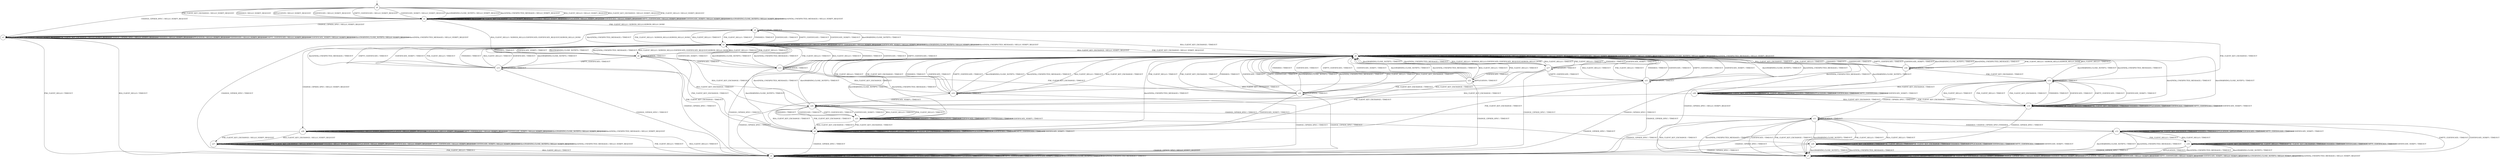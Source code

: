 digraph g {

	s0 [shape="circle" label="s0"];
	s1 [shape="circle" label="s1"];
	s2 [shape="circle" label="s2"];
	s3 [shape="circle" label="s3"];
	s4 [shape="circle" label="s4"];
	s5 [shape="circle" label="s5"];
	s6 [shape="circle" label="s6"];
	s7 [shape="circle" label="s7"];
	s8 [shape="circle" label="s8"];
	s9 [shape="circle" label="s9"];
	s10 [shape="circle" label="s10"];
	s11 [shape="circle" label="s11"];
	s12 [shape="circle" label="s12"];
	s13 [shape="circle" label="s13"];
	s14 [shape="circle" label="s14"];
	s15 [shape="circle" label="s15"];
	s16 [shape="circle" label="s16"];
	s17 [shape="circle" label="s17"];
	s18 [shape="circle" label="s18"];
	s19 [shape="circle" label="s19"];
	s20 [shape="circle" label="s20"];
	s21 [shape="circle" label="s21"];
	s22 [shape="circle" label="s22"];
	s23 [shape="circle" label="s23"];
	s24 [shape="circle" label="s24"];
	s25 [shape="circle" label="s25"];
	s26 [shape="circle" label="s26"];
	s27 [shape="circle" label="s27"];
	s28 [shape="circle" label="s28"];
	s0 -> s2 [label="RSA_CLIENT_HELLO / HELLO_VERIFY_REQUEST"];
	s0 -> s2 [label="RSA_CLIENT_KEY_EXCHANGE / HELLO_VERIFY_REQUEST"];
	s0 -> s2 [label="PSK_CLIENT_HELLO / HELLO_VERIFY_REQUEST"];
	s0 -> s2 [label="PSK_CLIENT_KEY_EXCHANGE / HELLO_VERIFY_REQUEST"];
	s0 -> s1 [label="CHANGE_CIPHER_SPEC / HELLO_VERIFY_REQUEST"];
	s0 -> s2 [label="FINISHED / HELLO_VERIFY_REQUEST"];
	s0 -> s2 [label="APPLICATION / HELLO_VERIFY_REQUEST"];
	s0 -> s2 [label="CERTIFICATE / HELLO_VERIFY_REQUEST"];
	s0 -> s2 [label="EMPTY_CERTIFICATE / HELLO_VERIFY_REQUEST"];
	s0 -> s2 [label="CERTIFICATE_VERIFY / HELLO_VERIFY_REQUEST"];
	s0 -> s2 [label="Alert(WARNING,CLOSE_NOTIFY) / HELLO_VERIFY_REQUEST"];
	s0 -> s2 [label="Alert(FATAL,UNEXPECTED_MESSAGE) / HELLO_VERIFY_REQUEST"];
	s1 -> s3 [label="RSA_CLIENT_HELLO / TIMEOUT"];
	s1 -> s1 [label="RSA_CLIENT_KEY_EXCHANGE / HELLO_VERIFY_REQUEST"];
	s1 -> s3 [label="PSK_CLIENT_HELLO / TIMEOUT"];
	s1 -> s1 [label="PSK_CLIENT_KEY_EXCHANGE / HELLO_VERIFY_REQUEST"];
	s1 -> s1 [label="CHANGE_CIPHER_SPEC / HELLO_VERIFY_REQUEST"];
	s1 -> s1 [label="FINISHED / HELLO_VERIFY_REQUEST"];
	s1 -> s1 [label="APPLICATION / HELLO_VERIFY_REQUEST"];
	s1 -> s1 [label="CERTIFICATE / HELLO_VERIFY_REQUEST"];
	s1 -> s1 [label="EMPTY_CERTIFICATE / HELLO_VERIFY_REQUEST"];
	s1 -> s1 [label="CERTIFICATE_VERIFY / HELLO_VERIFY_REQUEST"];
	s1 -> s1 [label="Alert(WARNING,CLOSE_NOTIFY) / HELLO_VERIFY_REQUEST"];
	s1 -> s1 [label="Alert(FATAL,UNEXPECTED_MESSAGE) / HELLO_VERIFY_REQUEST"];
	s2 -> s8 [label="RSA_CLIENT_HELLO / SERVER_HELLO,CERTIFICATE,CERTIFICATE_REQUEST,SERVER_HELLO_DONE"];
	s2 -> s2 [label="RSA_CLIENT_KEY_EXCHANGE / HELLO_VERIFY_REQUEST"];
	s2 -> s4 [label="PSK_CLIENT_HELLO / SERVER_HELLO,SERVER_HELLO_DONE"];
	s2 -> s2 [label="PSK_CLIENT_KEY_EXCHANGE / HELLO_VERIFY_REQUEST"];
	s2 -> s1 [label="CHANGE_CIPHER_SPEC / HELLO_VERIFY_REQUEST"];
	s2 -> s2 [label="FINISHED / HELLO_VERIFY_REQUEST"];
	s2 -> s2 [label="APPLICATION / HELLO_VERIFY_REQUEST"];
	s2 -> s2 [label="CERTIFICATE / HELLO_VERIFY_REQUEST"];
	s2 -> s2 [label="EMPTY_CERTIFICATE / HELLO_VERIFY_REQUEST"];
	s2 -> s2 [label="CERTIFICATE_VERIFY / HELLO_VERIFY_REQUEST"];
	s2 -> s2 [label="Alert(WARNING,CLOSE_NOTIFY) / HELLO_VERIFY_REQUEST"];
	s2 -> s2 [label="Alert(FATAL,UNEXPECTED_MESSAGE) / HELLO_VERIFY_REQUEST"];
	s3 -> s3 [label="RSA_CLIENT_HELLO / TIMEOUT"];
	s3 -> s3 [label="RSA_CLIENT_KEY_EXCHANGE / TIMEOUT"];
	s3 -> s3 [label="PSK_CLIENT_HELLO / TIMEOUT"];
	s3 -> s3 [label="PSK_CLIENT_KEY_EXCHANGE / TIMEOUT"];
	s3 -> s3 [label="CHANGE_CIPHER_SPEC / TIMEOUT"];
	s3 -> s3 [label="FINISHED / TIMEOUT"];
	s3 -> s3 [label="APPLICATION / TIMEOUT"];
	s3 -> s3 [label="CERTIFICATE / TIMEOUT"];
	s3 -> s3 [label="EMPTY_CERTIFICATE / TIMEOUT"];
	s3 -> s3 [label="CERTIFICATE_VERIFY / TIMEOUT"];
	s3 -> s3 [label="Alert(WARNING,CLOSE_NOTIFY) / TIMEOUT"];
	s3 -> s3 [label="Alert(FATAL,UNEXPECTED_MESSAGE) / TIMEOUT"];
	s4 -> s5 [label="RSA_CLIENT_HELLO / TIMEOUT"];
	s4 -> s6 [label="RSA_CLIENT_KEY_EXCHANGE / TIMEOUT"];
	s4 -> s5 [label="PSK_CLIENT_HELLO / TIMEOUT"];
	s4 -> s10 [label="PSK_CLIENT_KEY_EXCHANGE / TIMEOUT"];
	s4 -> s3 [label="CHANGE_CIPHER_SPEC / TIMEOUT"];
	s4 -> s5 [label="FINISHED / TIMEOUT"];
	s4 -> s4 [label="APPLICATION / TIMEOUT"];
	s4 -> s5 [label="CERTIFICATE / TIMEOUT"];
	s4 -> s5 [label="EMPTY_CERTIFICATE / TIMEOUT"];
	s4 -> s5 [label="CERTIFICATE_VERIFY / TIMEOUT"];
	s4 -> s5 [label="Alert(WARNING,CLOSE_NOTIFY) / TIMEOUT"];
	s4 -> s5 [label="Alert(FATAL,UNEXPECTED_MESSAGE) / TIMEOUT"];
	s5 -> s8 [label="RSA_CLIENT_HELLO / SERVER_HELLO,CERTIFICATE,CERTIFICATE_REQUEST,SERVER_HELLO_DONE"];
	s5 -> s6 [label="RSA_CLIENT_KEY_EXCHANGE / HELLO_VERIFY_REQUEST"];
	s5 -> s4 [label="PSK_CLIENT_HELLO / SERVER_HELLO,SERVER_HELLO_DONE"];
	s5 -> s6 [label="PSK_CLIENT_KEY_EXCHANGE / HELLO_VERIFY_REQUEST"];
	s5 -> s26 [label="CHANGE_CIPHER_SPEC / HELLO_VERIFY_REQUEST"];
	s5 -> s5 [label="FINISHED / HELLO_VERIFY_REQUEST"];
	s5 -> s5 [label="APPLICATION / HELLO_VERIFY_REQUEST"];
	s5 -> s5 [label="CERTIFICATE / HELLO_VERIFY_REQUEST"];
	s5 -> s5 [label="EMPTY_CERTIFICATE / HELLO_VERIFY_REQUEST"];
	s5 -> s5 [label="CERTIFICATE_VERIFY / HELLO_VERIFY_REQUEST"];
	s5 -> s5 [label="Alert(WARNING,CLOSE_NOTIFY) / HELLO_VERIFY_REQUEST"];
	s5 -> s5 [label="Alert(FATAL,UNEXPECTED_MESSAGE) / HELLO_VERIFY_REQUEST"];
	s6 -> s17 [label="RSA_CLIENT_HELLO / SERVER_HELLO,CERTIFICATE,CERTIFICATE_REQUEST,SERVER_HELLO_DONE"];
	s6 -> s6 [label="RSA_CLIENT_KEY_EXCHANGE / HELLO_VERIFY_REQUEST"];
	s6 -> s16 [label="PSK_CLIENT_HELLO / SERVER_HELLO,SERVER_HELLO_DONE"];
	s6 -> s6 [label="PSK_CLIENT_KEY_EXCHANGE / HELLO_VERIFY_REQUEST"];
	s6 -> s7 [label="CHANGE_CIPHER_SPEC / HELLO_VERIFY_REQUEST"];
	s6 -> s6 [label="FINISHED / HELLO_VERIFY_REQUEST"];
	s6 -> s6 [label="APPLICATION / HELLO_VERIFY_REQUEST"];
	s6 -> s6 [label="CERTIFICATE / HELLO_VERIFY_REQUEST"];
	s6 -> s6 [label="EMPTY_CERTIFICATE / HELLO_VERIFY_REQUEST"];
	s6 -> s6 [label="CERTIFICATE_VERIFY / HELLO_VERIFY_REQUEST"];
	s6 -> s6 [label="Alert(WARNING,CLOSE_NOTIFY) / HELLO_VERIFY_REQUEST"];
	s6 -> s6 [label="Alert(FATAL,UNEXPECTED_MESSAGE) / HELLO_VERIFY_REQUEST"];
	s7 -> s7 [label="RSA_CLIENT_HELLO / HELLO_VERIFY_REQUEST"];
	s7 -> s7 [label="RSA_CLIENT_KEY_EXCHANGE / HELLO_VERIFY_REQUEST"];
	s7 -> s7 [label="PSK_CLIENT_HELLO / HELLO_VERIFY_REQUEST"];
	s7 -> s7 [label="PSK_CLIENT_KEY_EXCHANGE / HELLO_VERIFY_REQUEST"];
	s7 -> s7 [label="CHANGE_CIPHER_SPEC / HELLO_VERIFY_REQUEST"];
	s7 -> s7 [label="FINISHED / HELLO_VERIFY_REQUEST"];
	s7 -> s7 [label="APPLICATION / HELLO_VERIFY_REQUEST"];
	s7 -> s7 [label="CERTIFICATE / HELLO_VERIFY_REQUEST"];
	s7 -> s7 [label="EMPTY_CERTIFICATE / HELLO_VERIFY_REQUEST"];
	s7 -> s7 [label="CERTIFICATE_VERIFY / HELLO_VERIFY_REQUEST"];
	s7 -> s7 [label="Alert(WARNING,CLOSE_NOTIFY) / HELLO_VERIFY_REQUEST"];
	s7 -> s7 [label="Alert(FATAL,UNEXPECTED_MESSAGE) / HELLO_VERIFY_REQUEST"];
	s8 -> s5 [label="RSA_CLIENT_HELLO / TIMEOUT"];
	s8 -> s24 [label="RSA_CLIENT_KEY_EXCHANGE / TIMEOUT"];
	s8 -> s5 [label="PSK_CLIENT_HELLO / TIMEOUT"];
	s8 -> s9 [label="PSK_CLIENT_KEY_EXCHANGE / TIMEOUT"];
	s8 -> s3 [label="CHANGE_CIPHER_SPEC / TIMEOUT"];
	s8 -> s5 [label="FINISHED / TIMEOUT"];
	s8 -> s8 [label="APPLICATION / TIMEOUT"];
	s8 -> s13 [label="CERTIFICATE / TIMEOUT"];
	s8 -> s15 [label="EMPTY_CERTIFICATE / TIMEOUT"];
	s8 -> s5 [label="CERTIFICATE_VERIFY / TIMEOUT"];
	s8 -> s5 [label="Alert(WARNING,CLOSE_NOTIFY) / TIMEOUT"];
	s8 -> s5 [label="Alert(FATAL,UNEXPECTED_MESSAGE) / TIMEOUT"];
	s9 -> s9 [label="RSA_CLIENT_HELLO / TIMEOUT"];
	s9 -> s9 [label="RSA_CLIENT_KEY_EXCHANGE / TIMEOUT"];
	s9 -> s9 [label="PSK_CLIENT_HELLO / TIMEOUT"];
	s9 -> s9 [label="PSK_CLIENT_KEY_EXCHANGE / TIMEOUT"];
	s9 -> s3 [label="CHANGE_CIPHER_SPEC / TIMEOUT"];
	s9 -> s9 [label="FINISHED / TIMEOUT"];
	s9 -> s9 [label="APPLICATION / TIMEOUT"];
	s9 -> s9 [label="CERTIFICATE / TIMEOUT"];
	s9 -> s9 [label="EMPTY_CERTIFICATE / TIMEOUT"];
	s9 -> s9 [label="CERTIFICATE_VERIFY / TIMEOUT"];
	s9 -> s6 [label="Alert(WARNING,CLOSE_NOTIFY) / TIMEOUT"];
	s9 -> s6 [label="Alert(FATAL,UNEXPECTED_MESSAGE) / TIMEOUT"];
	s10 -> s19 [label="RSA_CLIENT_HELLO / TIMEOUT"];
	s10 -> s28 [label="RSA_CLIENT_KEY_EXCHANGE / TIMEOUT"];
	s10 -> s19 [label="PSK_CLIENT_HELLO / TIMEOUT"];
	s10 -> s19 [label="PSK_CLIENT_KEY_EXCHANGE / TIMEOUT"];
	s10 -> s11 [label="CHANGE_CIPHER_SPEC / TIMEOUT"];
	s10 -> s19 [label="FINISHED / TIMEOUT"];
	s10 -> s10 [label="APPLICATION / TIMEOUT"];
	s10 -> s19 [label="CERTIFICATE / TIMEOUT"];
	s10 -> s19 [label="EMPTY_CERTIFICATE / TIMEOUT"];
	s10 -> s19 [label="CERTIFICATE_VERIFY / TIMEOUT"];
	s10 -> s6 [label="Alert(WARNING,CLOSE_NOTIFY) / TIMEOUT"];
	s10 -> s6 [label="Alert(FATAL,UNEXPECTED_MESSAGE) / TIMEOUT"];
	s11 -> s7 [label="RSA_CLIENT_HELLO / TIMEOUT"];
	s11 -> s7 [label="RSA_CLIENT_KEY_EXCHANGE / TIMEOUT"];
	s11 -> s7 [label="PSK_CLIENT_HELLO / TIMEOUT"];
	s11 -> s7 [label="PSK_CLIENT_KEY_EXCHANGE / TIMEOUT"];
	s11 -> s3 [label="CHANGE_CIPHER_SPEC / TIMEOUT"];
	s11 -> s12 [label="FINISHED / CHANGE_CIPHER_SPEC,FINISHED"];
	s11 -> s11 [label="APPLICATION / TIMEOUT"];
	s11 -> s7 [label="CERTIFICATE / TIMEOUT"];
	s11 -> s7 [label="EMPTY_CERTIFICATE / TIMEOUT"];
	s11 -> s7 [label="CERTIFICATE_VERIFY / TIMEOUT"];
	s11 -> s7 [label="Alert(WARNING,CLOSE_NOTIFY) / TIMEOUT"];
	s11 -> s7 [label="Alert(FATAL,UNEXPECTED_MESSAGE) / TIMEOUT"];
	s12 -> s18 [label="RSA_CLIENT_HELLO / TIMEOUT"];
	s12 -> s12 [label="RSA_CLIENT_KEY_EXCHANGE / TIMEOUT"];
	s12 -> s18 [label="PSK_CLIENT_HELLO / TIMEOUT"];
	s12 -> s12 [label="PSK_CLIENT_KEY_EXCHANGE / TIMEOUT"];
	s12 -> s3 [label="CHANGE_CIPHER_SPEC / TIMEOUT"];
	s12 -> s12 [label="FINISHED / TIMEOUT"];
	s12 -> s12 [label="APPLICATION / APPLICATION"];
	s12 -> s12 [label="CERTIFICATE / TIMEOUT"];
	s12 -> s12 [label="EMPTY_CERTIFICATE / TIMEOUT"];
	s12 -> s12 [label="CERTIFICATE_VERIFY / TIMEOUT"];
	s12 -> s7 [label="Alert(WARNING,CLOSE_NOTIFY) / TIMEOUT"];
	s12 -> s7 [label="Alert(FATAL,UNEXPECTED_MESSAGE) / TIMEOUT"];
	s13 -> s5 [label="RSA_CLIENT_HELLO / TIMEOUT"];
	s13 -> s14 [label="RSA_CLIENT_KEY_EXCHANGE / TIMEOUT"];
	s13 -> s5 [label="PSK_CLIENT_HELLO / TIMEOUT"];
	s13 -> s22 [label="PSK_CLIENT_KEY_EXCHANGE / TIMEOUT"];
	s13 -> s3 [label="CHANGE_CIPHER_SPEC / TIMEOUT"];
	s13 -> s5 [label="FINISHED / TIMEOUT"];
	s13 -> s13 [label="APPLICATION / TIMEOUT"];
	s13 -> s5 [label="CERTIFICATE / TIMEOUT"];
	s13 -> s5 [label="EMPTY_CERTIFICATE / TIMEOUT"];
	s13 -> s5 [label="CERTIFICATE_VERIFY / TIMEOUT"];
	s13 -> s5 [label="Alert(WARNING,CLOSE_NOTIFY) / TIMEOUT"];
	s13 -> s5 [label="Alert(FATAL,UNEXPECTED_MESSAGE) / TIMEOUT"];
	s14 -> s6 [label="RSA_CLIENT_HELLO / TIMEOUT"];
	s14 -> s6 [label="RSA_CLIENT_KEY_EXCHANGE / TIMEOUT"];
	s14 -> s6 [label="PSK_CLIENT_HELLO / TIMEOUT"];
	s14 -> s6 [label="PSK_CLIENT_KEY_EXCHANGE / TIMEOUT"];
	s14 -> s3 [label="CHANGE_CIPHER_SPEC / TIMEOUT"];
	s14 -> s6 [label="FINISHED / TIMEOUT"];
	s14 -> s14 [label="APPLICATION / TIMEOUT"];
	s14 -> s6 [label="CERTIFICATE / TIMEOUT"];
	s14 -> s6 [label="EMPTY_CERTIFICATE / TIMEOUT"];
	s14 -> s24 [label="CERTIFICATE_VERIFY / TIMEOUT"];
	s14 -> s6 [label="Alert(WARNING,CLOSE_NOTIFY) / TIMEOUT"];
	s14 -> s6 [label="Alert(FATAL,UNEXPECTED_MESSAGE) / TIMEOUT"];
	s15 -> s5 [label="RSA_CLIENT_HELLO / TIMEOUT"];
	s15 -> s24 [label="RSA_CLIENT_KEY_EXCHANGE / TIMEOUT"];
	s15 -> s5 [label="PSK_CLIENT_HELLO / TIMEOUT"];
	s15 -> s9 [label="PSK_CLIENT_KEY_EXCHANGE / TIMEOUT"];
	s15 -> s3 [label="CHANGE_CIPHER_SPEC / TIMEOUT"];
	s15 -> s5 [label="FINISHED / TIMEOUT"];
	s15 -> s15 [label="APPLICATION / TIMEOUT"];
	s15 -> s5 [label="CERTIFICATE / TIMEOUT"];
	s15 -> s5 [label="EMPTY_CERTIFICATE / TIMEOUT"];
	s15 -> s5 [label="CERTIFICATE_VERIFY / TIMEOUT"];
	s15 -> s5 [label="Alert(WARNING,CLOSE_NOTIFY) / TIMEOUT"];
	s15 -> s5 [label="Alert(FATAL,UNEXPECTED_MESSAGE) / TIMEOUT"];
	s16 -> s6 [label="RSA_CLIENT_HELLO / TIMEOUT"];
	s16 -> s6 [label="RSA_CLIENT_KEY_EXCHANGE / TIMEOUT"];
	s16 -> s6 [label="PSK_CLIENT_HELLO / TIMEOUT"];
	s16 -> s10 [label="PSK_CLIENT_KEY_EXCHANGE / TIMEOUT"];
	s16 -> s3 [label="CHANGE_CIPHER_SPEC / TIMEOUT"];
	s16 -> s6 [label="FINISHED / TIMEOUT"];
	s16 -> s16 [label="APPLICATION / TIMEOUT"];
	s16 -> s6 [label="CERTIFICATE / TIMEOUT"];
	s16 -> s6 [label="EMPTY_CERTIFICATE / TIMEOUT"];
	s16 -> s6 [label="CERTIFICATE_VERIFY / TIMEOUT"];
	s16 -> s6 [label="Alert(WARNING,CLOSE_NOTIFY) / TIMEOUT"];
	s16 -> s6 [label="Alert(FATAL,UNEXPECTED_MESSAGE) / TIMEOUT"];
	s17 -> s6 [label="RSA_CLIENT_HELLO / TIMEOUT"];
	s17 -> s24 [label="RSA_CLIENT_KEY_EXCHANGE / TIMEOUT"];
	s17 -> s6 [label="PSK_CLIENT_HELLO / TIMEOUT"];
	s17 -> s9 [label="PSK_CLIENT_KEY_EXCHANGE / TIMEOUT"];
	s17 -> s3 [label="CHANGE_CIPHER_SPEC / TIMEOUT"];
	s17 -> s6 [label="FINISHED / TIMEOUT"];
	s17 -> s17 [label="APPLICATION / TIMEOUT"];
	s17 -> s23 [label="CERTIFICATE / TIMEOUT"];
	s17 -> s21 [label="EMPTY_CERTIFICATE / TIMEOUT"];
	s17 -> s6 [label="CERTIFICATE_VERIFY / TIMEOUT"];
	s17 -> s6 [label="Alert(WARNING,CLOSE_NOTIFY) / TIMEOUT"];
	s17 -> s6 [label="Alert(FATAL,UNEXPECTED_MESSAGE) / TIMEOUT"];
	s18 -> s18 [label="RSA_CLIENT_HELLO / TIMEOUT"];
	s18 -> s18 [label="RSA_CLIENT_KEY_EXCHANGE / TIMEOUT"];
	s18 -> s18 [label="PSK_CLIENT_HELLO / TIMEOUT"];
	s18 -> s18 [label="PSK_CLIENT_KEY_EXCHANGE / TIMEOUT"];
	s18 -> s3 [label="CHANGE_CIPHER_SPEC / TIMEOUT"];
	s18 -> s18 [label="FINISHED / TIMEOUT"];
	s18 -> s7 [label="APPLICATION / TIMEOUT"];
	s18 -> s18 [label="CERTIFICATE / TIMEOUT"];
	s18 -> s18 [label="EMPTY_CERTIFICATE / TIMEOUT"];
	s18 -> s18 [label="CERTIFICATE_VERIFY / TIMEOUT"];
	s18 -> s7 [label="Alert(WARNING,CLOSE_NOTIFY) / TIMEOUT"];
	s18 -> s7 [label="Alert(FATAL,UNEXPECTED_MESSAGE) / TIMEOUT"];
	s19 -> s19 [label="RSA_CLIENT_HELLO / TIMEOUT"];
	s19 -> s28 [label="RSA_CLIENT_KEY_EXCHANGE / TIMEOUT"];
	s19 -> s19 [label="PSK_CLIENT_HELLO / TIMEOUT"];
	s19 -> s19 [label="PSK_CLIENT_KEY_EXCHANGE / TIMEOUT"];
	s19 -> s20 [label="CHANGE_CIPHER_SPEC / TIMEOUT"];
	s19 -> s19 [label="FINISHED / TIMEOUT"];
	s19 -> s19 [label="APPLICATION / TIMEOUT"];
	s19 -> s19 [label="CERTIFICATE / TIMEOUT"];
	s19 -> s19 [label="EMPTY_CERTIFICATE / TIMEOUT"];
	s19 -> s19 [label="CERTIFICATE_VERIFY / TIMEOUT"];
	s19 -> s6 [label="Alert(WARNING,CLOSE_NOTIFY) / TIMEOUT"];
	s19 -> s6 [label="Alert(FATAL,UNEXPECTED_MESSAGE) / TIMEOUT"];
	s20 -> s20 [label="RSA_CLIENT_HELLO / TIMEOUT"];
	s20 -> s20 [label="RSA_CLIENT_KEY_EXCHANGE / TIMEOUT"];
	s20 -> s20 [label="PSK_CLIENT_HELLO / TIMEOUT"];
	s20 -> s20 [label="PSK_CLIENT_KEY_EXCHANGE / TIMEOUT"];
	s20 -> s3 [label="CHANGE_CIPHER_SPEC / TIMEOUT"];
	s20 -> s20 [label="FINISHED / TIMEOUT"];
	s20 -> s20 [label="APPLICATION / TIMEOUT"];
	s20 -> s20 [label="CERTIFICATE / TIMEOUT"];
	s20 -> s20 [label="EMPTY_CERTIFICATE / TIMEOUT"];
	s20 -> s20 [label="CERTIFICATE_VERIFY / TIMEOUT"];
	s20 -> s7 [label="Alert(WARNING,CLOSE_NOTIFY) / TIMEOUT"];
	s20 -> s7 [label="Alert(FATAL,UNEXPECTED_MESSAGE) / TIMEOUT"];
	s21 -> s6 [label="RSA_CLIENT_HELLO / TIMEOUT"];
	s21 -> s24 [label="RSA_CLIENT_KEY_EXCHANGE / TIMEOUT"];
	s21 -> s6 [label="PSK_CLIENT_HELLO / TIMEOUT"];
	s21 -> s9 [label="PSK_CLIENT_KEY_EXCHANGE / TIMEOUT"];
	s21 -> s3 [label="CHANGE_CIPHER_SPEC / TIMEOUT"];
	s21 -> s6 [label="FINISHED / TIMEOUT"];
	s21 -> s21 [label="APPLICATION / TIMEOUT"];
	s21 -> s6 [label="CERTIFICATE / TIMEOUT"];
	s21 -> s6 [label="EMPTY_CERTIFICATE / TIMEOUT"];
	s21 -> s6 [label="CERTIFICATE_VERIFY / TIMEOUT"];
	s21 -> s6 [label="Alert(WARNING,CLOSE_NOTIFY) / TIMEOUT"];
	s21 -> s6 [label="Alert(FATAL,UNEXPECTED_MESSAGE) / TIMEOUT"];
	s22 -> s6 [label="RSA_CLIENT_HELLO / TIMEOUT"];
	s22 -> s6 [label="RSA_CLIENT_KEY_EXCHANGE / TIMEOUT"];
	s22 -> s6 [label="PSK_CLIENT_HELLO / TIMEOUT"];
	s22 -> s6 [label="PSK_CLIENT_KEY_EXCHANGE / TIMEOUT"];
	s22 -> s3 [label="CHANGE_CIPHER_SPEC / TIMEOUT"];
	s22 -> s6 [label="FINISHED / TIMEOUT"];
	s22 -> s22 [label="APPLICATION / TIMEOUT"];
	s22 -> s6 [label="CERTIFICATE / TIMEOUT"];
	s22 -> s6 [label="EMPTY_CERTIFICATE / TIMEOUT"];
	s22 -> s9 [label="CERTIFICATE_VERIFY / TIMEOUT"];
	s22 -> s6 [label="Alert(WARNING,CLOSE_NOTIFY) / TIMEOUT"];
	s22 -> s6 [label="Alert(FATAL,UNEXPECTED_MESSAGE) / TIMEOUT"];
	s23 -> s6 [label="RSA_CLIENT_HELLO / TIMEOUT"];
	s23 -> s14 [label="RSA_CLIENT_KEY_EXCHANGE / TIMEOUT"];
	s23 -> s6 [label="PSK_CLIENT_HELLO / TIMEOUT"];
	s23 -> s22 [label="PSK_CLIENT_KEY_EXCHANGE / TIMEOUT"];
	s23 -> s3 [label="CHANGE_CIPHER_SPEC / TIMEOUT"];
	s23 -> s6 [label="FINISHED / TIMEOUT"];
	s23 -> s23 [label="APPLICATION / TIMEOUT"];
	s23 -> s6 [label="CERTIFICATE / TIMEOUT"];
	s23 -> s6 [label="EMPTY_CERTIFICATE / TIMEOUT"];
	s23 -> s6 [label="CERTIFICATE_VERIFY / TIMEOUT"];
	s23 -> s6 [label="Alert(WARNING,CLOSE_NOTIFY) / TIMEOUT"];
	s23 -> s6 [label="Alert(FATAL,UNEXPECTED_MESSAGE) / TIMEOUT"];
	s24 -> s25 [label="RSA_CLIENT_HELLO / TIMEOUT"];
	s24 -> s9 [label="RSA_CLIENT_KEY_EXCHANGE / TIMEOUT"];
	s24 -> s25 [label="PSK_CLIENT_HELLO / TIMEOUT"];
	s24 -> s9 [label="PSK_CLIENT_KEY_EXCHANGE / TIMEOUT"];
	s24 -> s11 [label="CHANGE_CIPHER_SPEC / TIMEOUT"];
	s24 -> s25 [label="FINISHED / TIMEOUT"];
	s24 -> s24 [label="APPLICATION / TIMEOUT"];
	s24 -> s25 [label="CERTIFICATE / TIMEOUT"];
	s24 -> s25 [label="EMPTY_CERTIFICATE / TIMEOUT"];
	s24 -> s25 [label="CERTIFICATE_VERIFY / TIMEOUT"];
	s24 -> s6 [label="Alert(WARNING,CLOSE_NOTIFY) / TIMEOUT"];
	s24 -> s6 [label="Alert(FATAL,UNEXPECTED_MESSAGE) / TIMEOUT"];
	s25 -> s25 [label="RSA_CLIENT_HELLO / TIMEOUT"];
	s25 -> s9 [label="RSA_CLIENT_KEY_EXCHANGE / TIMEOUT"];
	s25 -> s25 [label="PSK_CLIENT_HELLO / TIMEOUT"];
	s25 -> s9 [label="PSK_CLIENT_KEY_EXCHANGE / TIMEOUT"];
	s25 -> s20 [label="CHANGE_CIPHER_SPEC / TIMEOUT"];
	s25 -> s25 [label="FINISHED / TIMEOUT"];
	s25 -> s25 [label="APPLICATION / TIMEOUT"];
	s25 -> s25 [label="CERTIFICATE / TIMEOUT"];
	s25 -> s25 [label="EMPTY_CERTIFICATE / TIMEOUT"];
	s25 -> s25 [label="CERTIFICATE_VERIFY / TIMEOUT"];
	s25 -> s6 [label="Alert(WARNING,CLOSE_NOTIFY) / TIMEOUT"];
	s25 -> s6 [label="Alert(FATAL,UNEXPECTED_MESSAGE) / TIMEOUT"];
	s26 -> s3 [label="RSA_CLIENT_HELLO / TIMEOUT"];
	s26 -> s27 [label="RSA_CLIENT_KEY_EXCHANGE / HELLO_VERIFY_REQUEST"];
	s26 -> s3 [label="PSK_CLIENT_HELLO / TIMEOUT"];
	s26 -> s27 [label="PSK_CLIENT_KEY_EXCHANGE / HELLO_VERIFY_REQUEST"];
	s26 -> s26 [label="CHANGE_CIPHER_SPEC / HELLO_VERIFY_REQUEST"];
	s26 -> s26 [label="FINISHED / HELLO_VERIFY_REQUEST"];
	s26 -> s26 [label="APPLICATION / HELLO_VERIFY_REQUEST"];
	s26 -> s26 [label="CERTIFICATE / HELLO_VERIFY_REQUEST"];
	s26 -> s26 [label="EMPTY_CERTIFICATE / HELLO_VERIFY_REQUEST"];
	s26 -> s26 [label="CERTIFICATE_VERIFY / HELLO_VERIFY_REQUEST"];
	s26 -> s26 [label="Alert(WARNING,CLOSE_NOTIFY) / HELLO_VERIFY_REQUEST"];
	s26 -> s26 [label="Alert(FATAL,UNEXPECTED_MESSAGE) / HELLO_VERIFY_REQUEST"];
	s27 -> s3 [label="RSA_CLIENT_HELLO / TIMEOUT"];
	s27 -> s27 [label="RSA_CLIENT_KEY_EXCHANGE / HELLO_VERIFY_REQUEST"];
	s27 -> s3 [label="PSK_CLIENT_HELLO / TIMEOUT"];
	s27 -> s27 [label="PSK_CLIENT_KEY_EXCHANGE / HELLO_VERIFY_REQUEST"];
	s27 -> s7 [label="CHANGE_CIPHER_SPEC / HELLO_VERIFY_REQUEST"];
	s27 -> s27 [label="FINISHED / HELLO_VERIFY_REQUEST"];
	s27 -> s27 [label="APPLICATION / HELLO_VERIFY_REQUEST"];
	s27 -> s27 [label="CERTIFICATE / HELLO_VERIFY_REQUEST"];
	s27 -> s27 [label="EMPTY_CERTIFICATE / HELLO_VERIFY_REQUEST"];
	s27 -> s27 [label="CERTIFICATE_VERIFY / HELLO_VERIFY_REQUEST"];
	s27 -> s27 [label="Alert(WARNING,CLOSE_NOTIFY) / HELLO_VERIFY_REQUEST"];
	s27 -> s27 [label="Alert(FATAL,UNEXPECTED_MESSAGE) / HELLO_VERIFY_REQUEST"];
	s28 -> s28 [label="RSA_CLIENT_HELLO / TIMEOUT"];
	s28 -> s28 [label="RSA_CLIENT_KEY_EXCHANGE / TIMEOUT"];
	s28 -> s28 [label="PSK_CLIENT_HELLO / TIMEOUT"];
	s28 -> s19 [label="PSK_CLIENT_KEY_EXCHANGE / TIMEOUT"];
	s28 -> s3 [label="CHANGE_CIPHER_SPEC / TIMEOUT"];
	s28 -> s28 [label="FINISHED / TIMEOUT"];
	s28 -> s28 [label="APPLICATION / TIMEOUT"];
	s28 -> s28 [label="CERTIFICATE / TIMEOUT"];
	s28 -> s28 [label="EMPTY_CERTIFICATE / TIMEOUT"];
	s28 -> s28 [label="CERTIFICATE_VERIFY / TIMEOUT"];
	s28 -> s6 [label="Alert(WARNING,CLOSE_NOTIFY) / TIMEOUT"];
	s28 -> s6 [label="Alert(FATAL,UNEXPECTED_MESSAGE) / TIMEOUT"];

__start0 [label="" shape="none" width="0" height="0"];
__start0 -> s0;

}
